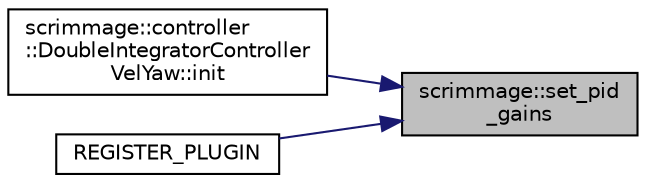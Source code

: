digraph "scrimmage::set_pid_gains"
{
 // LATEX_PDF_SIZE
  edge [fontname="Helvetica",fontsize="10",labelfontname="Helvetica",labelfontsize="10"];
  node [fontname="Helvetica",fontsize="10",shape=record];
  rankdir="RL";
  Node1 [label="scrimmage::set_pid\l_gains",height=0.2,width=0.4,color="black", fillcolor="grey75", style="filled", fontcolor="black",tooltip=" "];
  Node1 -> Node2 [dir="back",color="midnightblue",fontsize="10",style="solid",fontname="Helvetica"];
  Node2 [label="scrimmage::controller\l::DoubleIntegratorController\lVelYaw::init",height=0.2,width=0.4,color="black", fillcolor="white", style="filled",URL="$classscrimmage_1_1controller_1_1DoubleIntegratorControllerVelYaw.html#af7b6c3d6dcb8a70014a22a31c001d9ae",tooltip=" "];
  Node1 -> Node3 [dir="back",color="midnightblue",fontsize="10",style="solid",fontname="Helvetica"];
  Node3 [label="REGISTER_PLUGIN",height=0.2,width=0.4,color="black", fillcolor="white", style="filled",URL="$MultirotorControllerPID_8cpp.html#ab727aa83e67a323de0affe0ad23eedd3",tooltip=" "];
}
